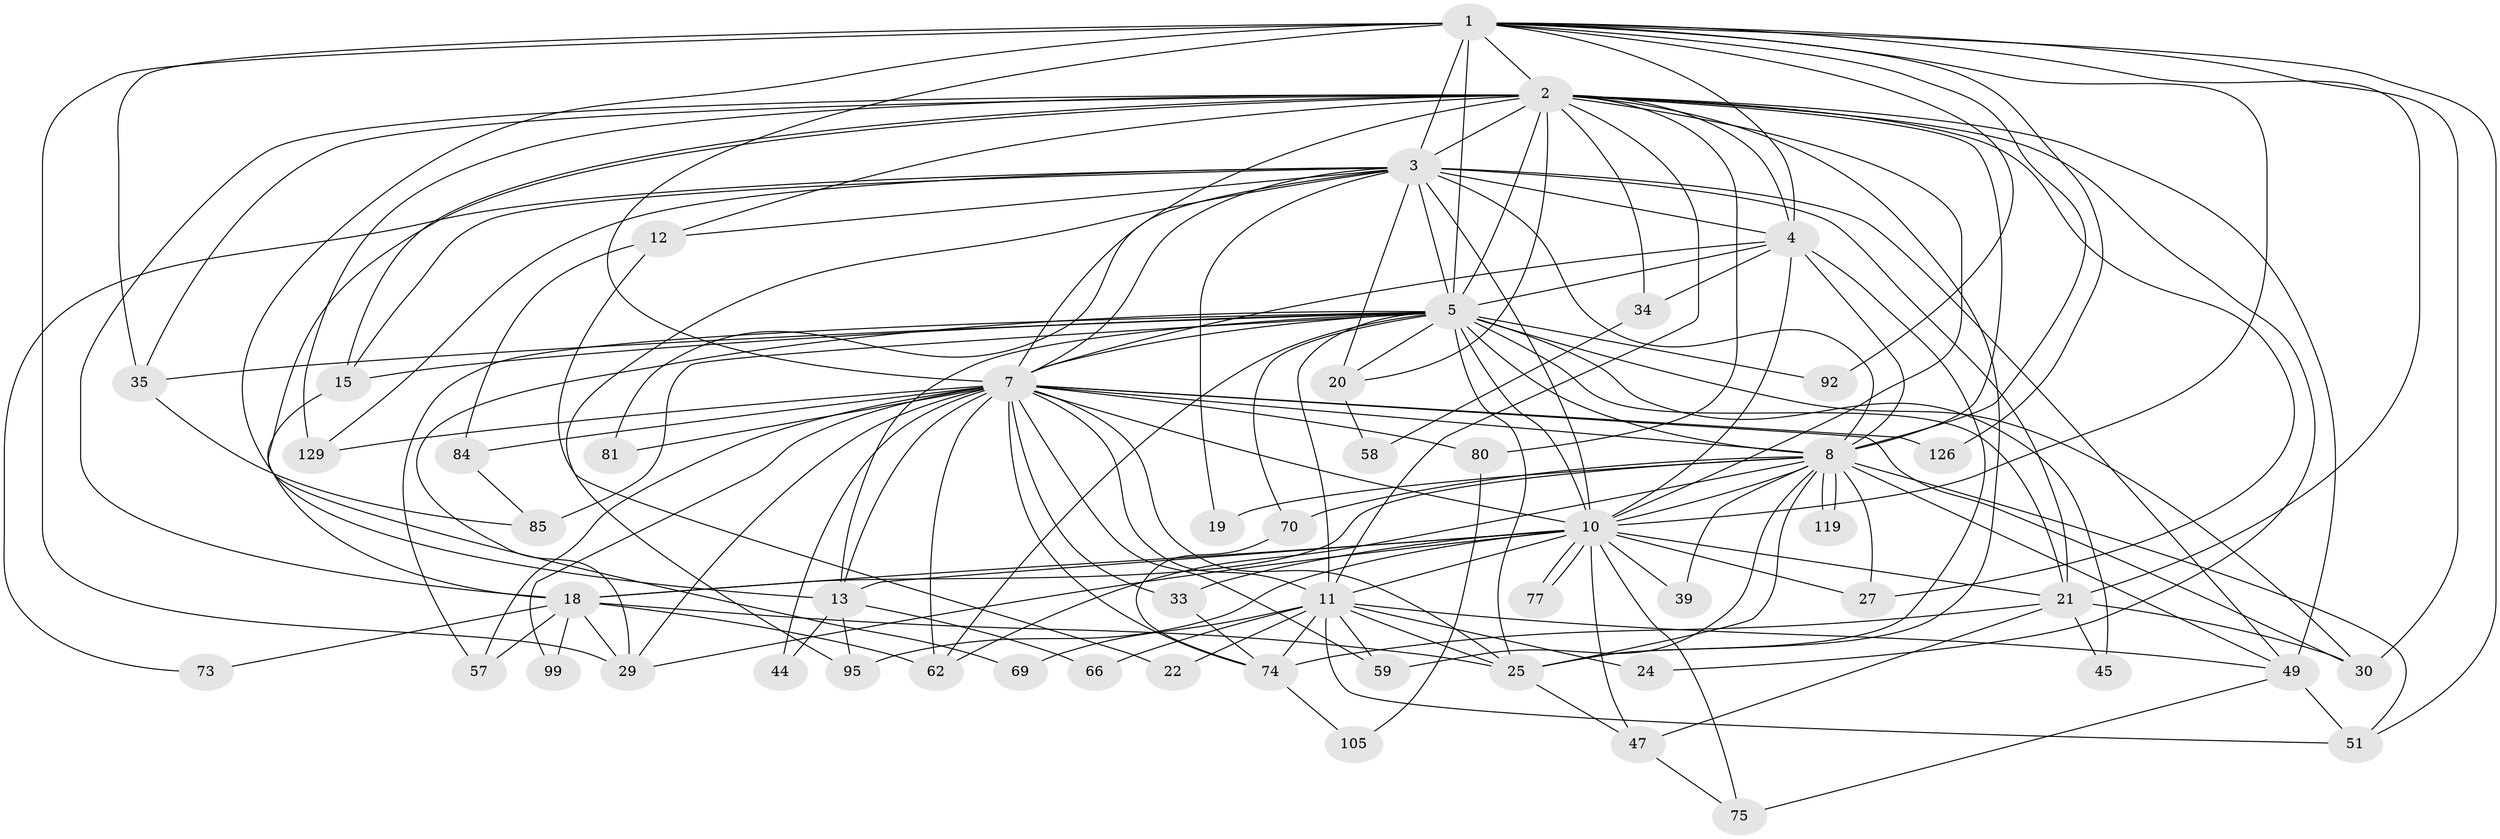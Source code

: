 // original degree distribution, {21: 0.014925373134328358, 26: 0.007462686567164179, 12: 0.007462686567164179, 22: 0.014925373134328358, 20: 0.007462686567164179, 25: 0.007462686567164179, 13: 0.007462686567164179, 30: 0.007462686567164179, 10: 0.014925373134328358, 4: 0.11194029850746269, 6: 0.022388059701492536, 7: 0.022388059701492536, 8: 0.014925373134328358, 2: 0.4925373134328358, 3: 0.23134328358208955, 9: 0.007462686567164179, 5: 0.007462686567164179}
// Generated by graph-tools (version 1.1) at 2025/17/03/04/25 18:17:53]
// undirected, 53 vertices, 156 edges
graph export_dot {
graph [start="1"]
  node [color=gray90,style=filled];
  1 [super="+60"];
  2 [super="+71+36"];
  3 [super="+68+43+54+94+9+26"];
  4;
  5 [super="+6+118+100"];
  7 [super="+16+87+14"];
  8;
  10 [super="+64+86+23+28+41"];
  11 [super="+40"];
  12;
  13 [super="+104+65+37+107"];
  15;
  18 [super="+32"];
  19;
  20 [super="+83"];
  21;
  22;
  24;
  25 [super="+48+63"];
  27;
  29 [super="+52"];
  30 [super="+113+79"];
  33;
  34;
  35 [super="+88"];
  39;
  44;
  45;
  47;
  49 [super="+120+128+76+96"];
  51;
  57;
  58;
  59 [super="+132"];
  62;
  66;
  69;
  70 [super="+127"];
  73;
  74 [super="+103+82"];
  75;
  77;
  80;
  81;
  84;
  85 [super="+122"];
  92;
  95;
  99;
  105;
  119;
  126;
  129 [super="+134"];
  1 -- 2;
  1 -- 3 [weight=2];
  1 -- 4;
  1 -- 5 [weight=4];
  1 -- 7 [weight=2];
  1 -- 8;
  1 -- 10;
  1 -- 13 [weight=2];
  1 -- 29;
  1 -- 30;
  1 -- 35;
  1 -- 51;
  1 -- 92;
  1 -- 126;
  1 -- 21;
  2 -- 3 [weight=4];
  2 -- 4;
  2 -- 5 [weight=5];
  2 -- 7 [weight=4];
  2 -- 8;
  2 -- 10 [weight=3];
  2 -- 12;
  2 -- 18;
  2 -- 24;
  2 -- 27;
  2 -- 34;
  2 -- 69;
  2 -- 129;
  2 -- 49;
  2 -- 11 [weight=2];
  2 -- 35;
  2 -- 15;
  2 -- 80;
  2 -- 25;
  2 -- 20;
  3 -- 4 [weight=2];
  3 -- 5 [weight=5];
  3 -- 7 [weight=2];
  3 -- 8 [weight=2];
  3 -- 10 [weight=6];
  3 -- 12;
  3 -- 19;
  3 -- 21;
  3 -- 49 [weight=2];
  3 -- 95;
  3 -- 81;
  3 -- 129;
  3 -- 73;
  3 -- 15;
  3 -- 20;
  4 -- 5 [weight=3];
  4 -- 7;
  4 -- 8;
  4 -- 10;
  4 -- 25;
  4 -- 34;
  5 -- 7 [weight=4];
  5 -- 8 [weight=2];
  5 -- 10 [weight=7];
  5 -- 11 [weight=2];
  5 -- 15;
  5 -- 29;
  5 -- 35;
  5 -- 70;
  5 -- 13;
  5 -- 20;
  5 -- 21;
  5 -- 85;
  5 -- 25;
  5 -- 92;
  5 -- 45;
  5 -- 57;
  5 -- 62;
  5 -- 30;
  7 -- 8;
  7 -- 10 [weight=2];
  7 -- 11 [weight=3];
  7 -- 13;
  7 -- 33;
  7 -- 44;
  7 -- 57;
  7 -- 59;
  7 -- 81;
  7 -- 99;
  7 -- 126;
  7 -- 129;
  7 -- 25;
  7 -- 74;
  7 -- 80;
  7 -- 84;
  7 -- 62;
  7 -- 30;
  7 -- 29;
  8 -- 10 [weight=2];
  8 -- 19;
  8 -- 27;
  8 -- 39;
  8 -- 49;
  8 -- 51;
  8 -- 62;
  8 -- 70;
  8 -- 119;
  8 -- 119;
  8 -- 59;
  8 -- 18;
  8 -- 25;
  10 -- 18 [weight=2];
  10 -- 33;
  10 -- 39;
  10 -- 75;
  10 -- 77;
  10 -- 77;
  10 -- 95;
  10 -- 11;
  10 -- 13 [weight=2];
  10 -- 27;
  10 -- 47;
  10 -- 21;
  10 -- 29;
  11 -- 22;
  11 -- 24;
  11 -- 25;
  11 -- 59;
  11 -- 66;
  11 -- 74;
  11 -- 69;
  11 -- 49;
  11 -- 51;
  12 -- 22;
  12 -- 84;
  13 -- 95;
  13 -- 66;
  13 -- 44;
  15 -- 18;
  18 -- 73;
  18 -- 99;
  18 -- 57;
  18 -- 62;
  18 -- 25;
  18 -- 29;
  20 -- 58;
  21 -- 45;
  21 -- 47;
  21 -- 30;
  21 -- 74;
  25 -- 47;
  33 -- 74;
  34 -- 58;
  35 -- 85;
  47 -- 75;
  49 -- 51;
  49 -- 75;
  70 -- 74;
  74 -- 105;
  80 -- 105;
  84 -- 85;
}

